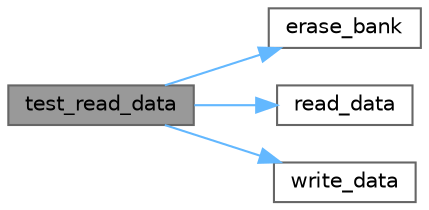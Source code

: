 digraph "test_read_data"
{
 // LATEX_PDF_SIZE
  bgcolor="transparent";
  edge [fontname=Helvetica,fontsize=10,labelfontname=Helvetica,labelfontsize=10];
  node [fontname=Helvetica,fontsize=10,shape=box,height=0.2,width=0.4];
  rankdir="LR";
  Node1 [id="Node000001",label="test_read_data",height=0.2,width=0.4,color="gray40", fillcolor="grey60", style="filled", fontcolor="black",tooltip="Log 2 flash words of data, then read and send over UART."];
  Node1 -> Node2 [id="edge1_Node000001_Node000002",color="steelblue1",style="solid",tooltip=" "];
  Node2 [id="Node000002",label="erase_bank",height=0.2,width=0.4,color="grey40", fillcolor="white", style="filled",URL="$data__storage_8c.html#a212479402c6c0f8cd186129b50893850",tooltip="Initialize flash memory user data section by setting all bits to 0."];
  Node1 -> Node3 [id="edge2_Node000001_Node000003",color="steelblue1",style="solid",tooltip=" "];
  Node3 [id="Node000003",label="read_data",height=0.2,width=0.4,color="grey40", fillcolor="white", style="filled",URL="$data__storage_8c.html#a055a60587b125cdf4d641a677134f10f",tooltip="Read all data from user flash memory and send over UART."];
  Node1 -> Node4 [id="edge3_Node000001_Node000004",color="steelblue1",style="solid",tooltip=" "];
  Node4 [id="Node000004",label="write_data",height=0.2,width=0.4,color="grey40", fillcolor="white", style="filled",URL="$data__storage_8c.html#ac978f7e70df8c1d285a3c18511e26c13",tooltip="Write 8 32-bit words to the flash memory."];
}
